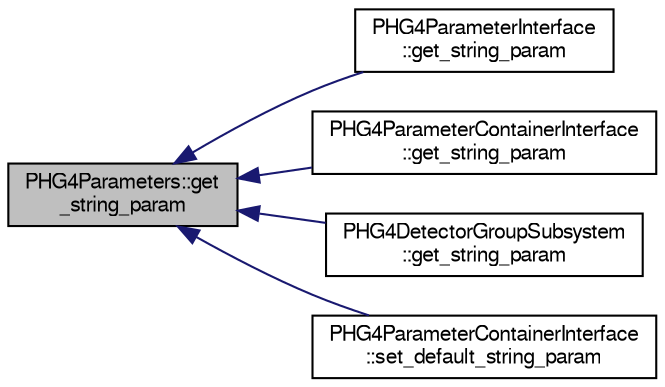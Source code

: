 digraph "PHG4Parameters::get_string_param"
{
  bgcolor="transparent";
  edge [fontname="FreeSans",fontsize="10",labelfontname="FreeSans",labelfontsize="10"];
  node [fontname="FreeSans",fontsize="10",shape=record];
  rankdir="LR";
  Node1 [label="PHG4Parameters::get\l_string_param",height=0.2,width=0.4,color="black", fillcolor="grey75", style="filled" fontcolor="black"];
  Node1 -> Node2 [dir="back",color="midnightblue",fontsize="10",style="solid",fontname="FreeSans"];
  Node2 [label="PHG4ParameterInterface\l::get_string_param",height=0.2,width=0.4,color="black",URL="$d8/d1b/classPHG4ParameterInterface.html#aa323b6b431c7c95d64b24b04834870f2"];
  Node1 -> Node3 [dir="back",color="midnightblue",fontsize="10",style="solid",fontname="FreeSans"];
  Node3 [label="PHG4ParameterContainerInterface\l::get_string_param",height=0.2,width=0.4,color="black",URL="$d4/d69/classPHG4ParameterContainerInterface.html#af767ccf76a81b93f91c98696948228b0"];
  Node1 -> Node4 [dir="back",color="midnightblue",fontsize="10",style="solid",fontname="FreeSans"];
  Node4 [label="PHG4DetectorGroupSubsystem\l::get_string_param",height=0.2,width=0.4,color="black",URL="$d7/d7f/classPHG4DetectorGroupSubsystem.html#ae58e42ec972236624828bc54a9c73b21"];
  Node1 -> Node5 [dir="back",color="midnightblue",fontsize="10",style="solid",fontname="FreeSans"];
  Node5 [label="PHG4ParameterContainerInterface\l::set_default_string_param",height=0.2,width=0.4,color="black",URL="$d4/d69/classPHG4ParameterContainerInterface.html#a938f90439bcf19e7156ed25501a6ea13"];
}
